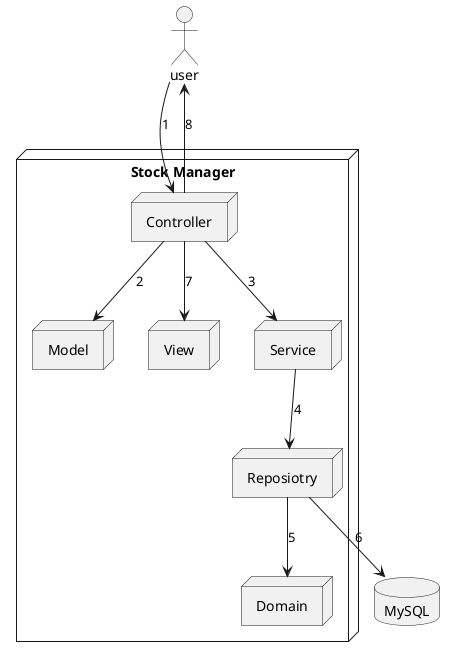@startuml "Arsitektur Aplikasi"
actor "user" as user 

node "Stock Manager" {
     node "Model" as model
     node "Domain" as domain
     node "Controller" as controller
     node "View" as view
     node "Service" as service
     node "Reposiotry" as repository
}

database "MySQL" as mysql

user --> controller : 1
controller --> model : 2
controller -->  service : 3
service --> repository : 4
repository --> domain : 5
repository --> mysql : 6
controller --> view : 7 
controller --> user : 8
@enduml